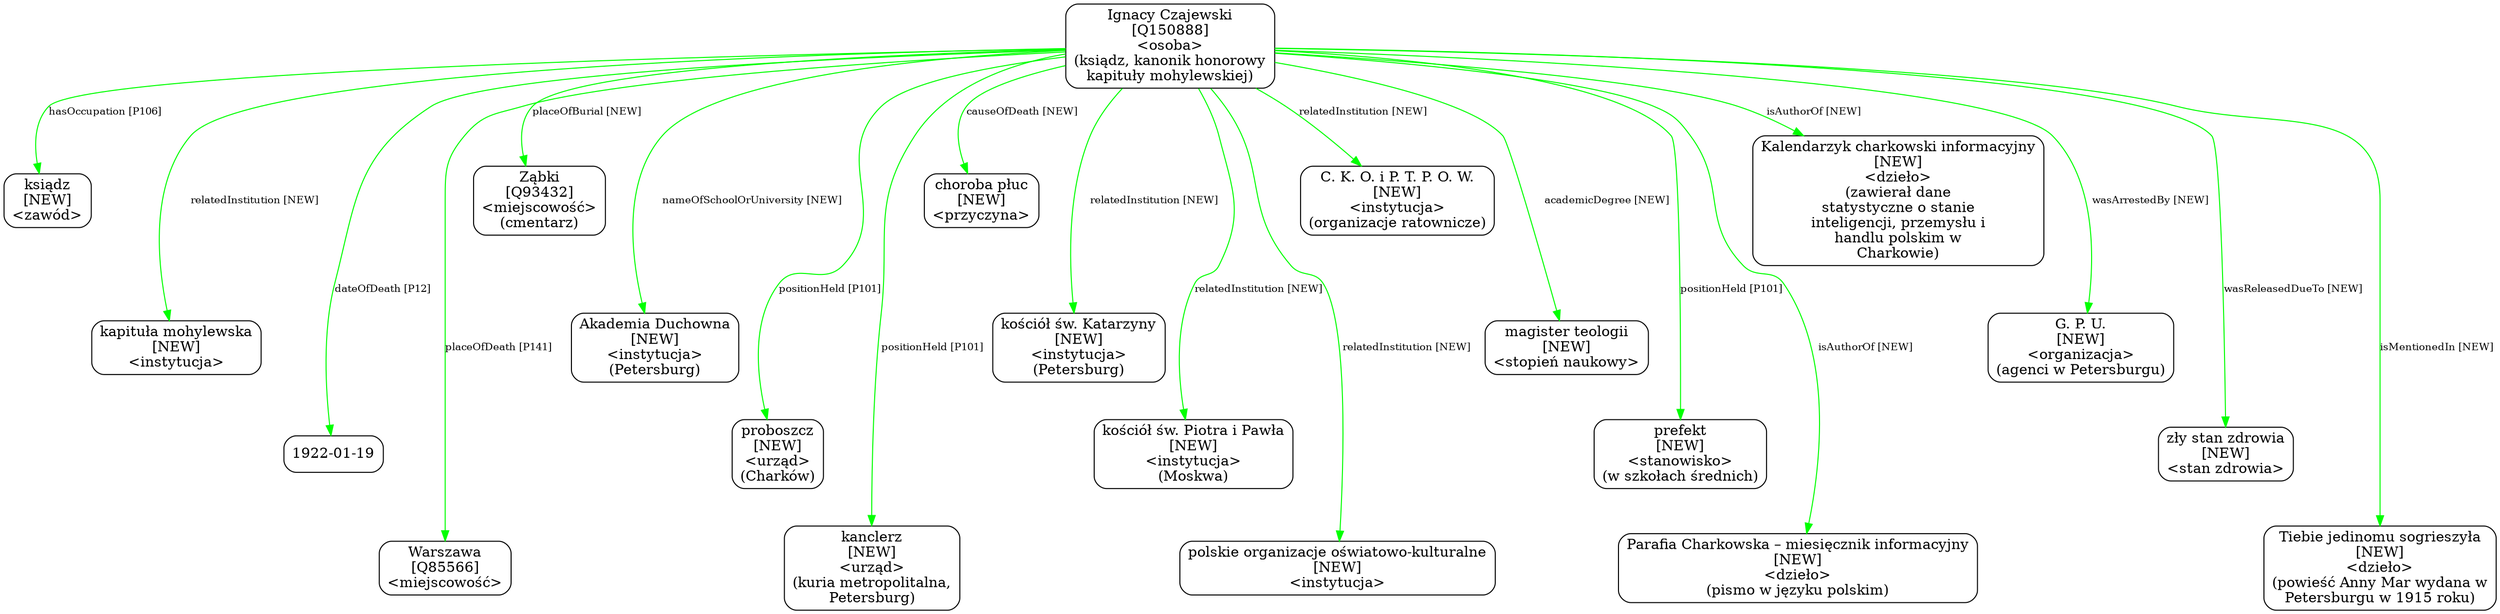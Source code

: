 digraph {
	node [shape=box,
		style=rounded
	];
	edge [fontsize=10];
	"Ignacy Czajewski
[Q150888]
<osoba>
(ksiądz, kanonik honorowy
kapituły mohylewskiej)"	[color=black,
		label="Ignacy Czajewski
[Q150888]
<osoba>
(ksiądz, kanonik honorowy
kapituły mohylewskiej)"];
	"Ignacy Czajewski
[Q150888]
<osoba>
(ksiądz, kanonik honorowy
kapituły mohylewskiej)" -> "ksiądz
[NEW]
<zawód>"	[color=green,
		label="hasOccupation [P106]",
		minlen=1];
	"Ignacy Czajewski
[Q150888]
<osoba>
(ksiądz, kanonik honorowy
kapituły mohylewskiej)" -> "kapituła mohylewska
[NEW]
<instytucja>"	[color=green,
		label="relatedInstitution [NEW]",
		minlen=2];
	"Ignacy Czajewski
[Q150888]
<osoba>
(ksiądz, kanonik honorowy
kapituły mohylewskiej)" -> "1922-01-19"	[color=green,
		label="dateOfDeath [P12]",
		minlen=3];
	"Ignacy Czajewski
[Q150888]
<osoba>
(ksiądz, kanonik honorowy
kapituły mohylewskiej)" -> "Warszawa
[Q85566]
<miejscowość>"	[color=green,
		label="placeOfDeath [P141]",
		minlen=4];
	"Ignacy Czajewski
[Q150888]
<osoba>
(ksiądz, kanonik honorowy
kapituły mohylewskiej)" -> "Ząbki
[Q93432]
<miejscowość>
(cmentarz)"	[color=green,
		label="placeOfBurial [NEW]",
		minlen=1];
	"Ignacy Czajewski
[Q150888]
<osoba>
(ksiądz, kanonik honorowy
kapituły mohylewskiej)" -> "Akademia Duchowna
[NEW]
<instytucja>
(Petersburg)"	[color=green,
		label="nameOfSchoolOrUniversity [NEW]",
		minlen=2];
	"Ignacy Czajewski
[Q150888]
<osoba>
(ksiądz, kanonik honorowy
kapituły mohylewskiej)" -> "proboszcz
[NEW]
<urząd>
(Charków)"	[color=green,
		label="positionHeld [P101]",
		minlen=3];
	"Ignacy Czajewski
[Q150888]
<osoba>
(ksiądz, kanonik honorowy
kapituły mohylewskiej)" -> "kanclerz
[NEW]
<urząd>
(kuria metropolitalna,
Petersburg)"	[color=green,
		label="positionHeld [P101]",
		minlen=4];
	"Ignacy Czajewski
[Q150888]
<osoba>
(ksiądz, kanonik honorowy
kapituły mohylewskiej)" -> "choroba płuc
[NEW]
<przyczyna>"	[color=green,
		label="causeOfDeath [NEW]",
		minlen=1];
	"Ignacy Czajewski
[Q150888]
<osoba>
(ksiądz, kanonik honorowy
kapituły mohylewskiej)" -> "kościół św. Katarzyny
[NEW]
<instytucja>
(Petersburg)"	[color=green,
		label="relatedInstitution [NEW]",
		minlen=2];
	"Ignacy Czajewski
[Q150888]
<osoba>
(ksiądz, kanonik honorowy
kapituły mohylewskiej)" -> "kościół św. Piotra i Pawła
[NEW]
<instytucja>
(Moskwa)"	[color=green,
		label="relatedInstitution [NEW]",
		minlen=3];
	"Ignacy Czajewski
[Q150888]
<osoba>
(ksiądz, kanonik honorowy
kapituły mohylewskiej)" -> "polskie organizacje oświatowo-kulturalne
[NEW]
<instytucja>"	[color=green,
		label="relatedInstitution [NEW]",
		minlen=4];
	"Ignacy Czajewski
[Q150888]
<osoba>
(ksiądz, kanonik honorowy
kapituły mohylewskiej)" -> "C. K. O. i P. T. P. O. W.
[NEW]
<instytucja>
(organizacje ratownicze)"	[color=green,
		label="relatedInstitution [NEW]",
		minlen=1];
	"Ignacy Czajewski
[Q150888]
<osoba>
(ksiądz, kanonik honorowy
kapituły mohylewskiej)" -> "magister teologii
[NEW]
<stopień naukowy>"	[color=green,
		label="academicDegree [NEW]",
		minlen=2];
	"Ignacy Czajewski
[Q150888]
<osoba>
(ksiądz, kanonik honorowy
kapituły mohylewskiej)" -> "prefekt
[NEW]
<stanowisko>
(w szkołach średnich)"	[color=green,
		label="positionHeld [P101]",
		minlen=3];
	"Ignacy Czajewski
[Q150888]
<osoba>
(ksiądz, kanonik honorowy
kapituły mohylewskiej)" -> "Parafia Charkowska – miesięcznik informacyjny
[NEW]
<dzieło>
(pismo w języku polskim)"	[color=green,
		label="isAuthorOf [NEW]",
		minlen=4];
	"Ignacy Czajewski
[Q150888]
<osoba>
(ksiądz, kanonik honorowy
kapituły mohylewskiej)" -> "Kalendarzyk charkowski informacyjny
[NEW]
<dzieło>
(zawierał dane
statystyczne o stanie
inteligencji, przemysłu i
handlu polskim \
w
Charkowie)"	[color=green,
		label="isAuthorOf [NEW]",
		minlen=1];
	"Ignacy Czajewski
[Q150888]
<osoba>
(ksiądz, kanonik honorowy
kapituły mohylewskiej)" -> "G. P. U.
[NEW]
<organizacja>
(agenci w Petersburgu)"	[color=green,
		label="wasArrestedBy [NEW]",
		minlen=2];
	"Ignacy Czajewski
[Q150888]
<osoba>
(ksiądz, kanonik honorowy
kapituły mohylewskiej)" -> "zły stan zdrowia
[NEW]
<stan zdrowia>"	[color=green,
		label="wasReleasedDueTo [NEW]",
		minlen=3];
	"Ignacy Czajewski
[Q150888]
<osoba>
(ksiądz, kanonik honorowy
kapituły mohylewskiej)" -> "Tiebie jedinomu sogrieszyła
[NEW]
<dzieło>
(powieść Anny Mar wydana w
Petersburgu w 1915 roku)"	[color=green,
		label="isMentionedIn [NEW]",
		minlen=4];
}
